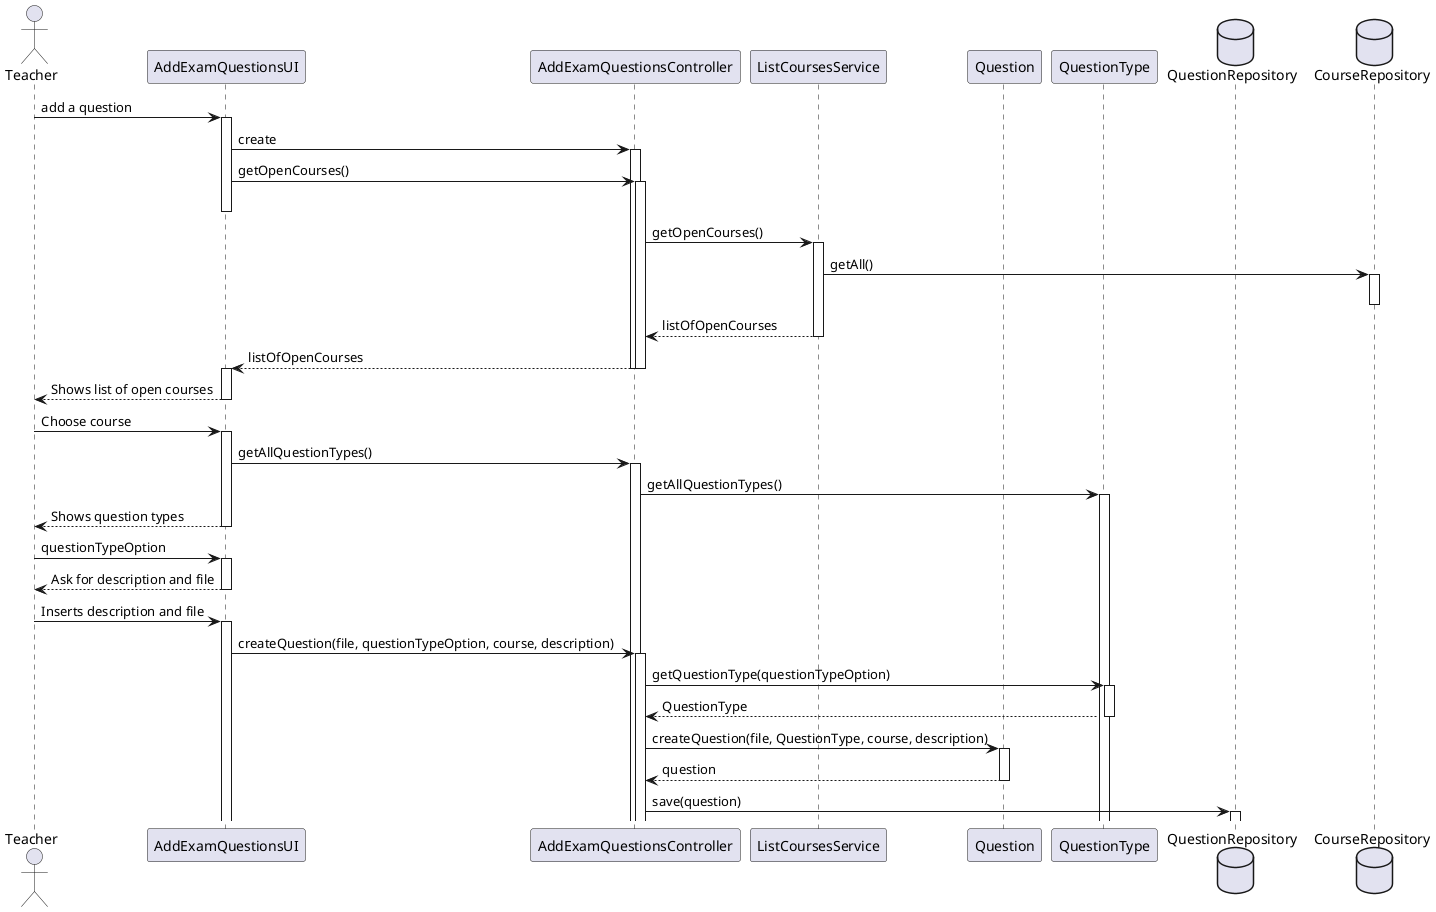@startuml

autoactivate on

actor Teacher as T
participant "AddExamQuestionsUI" as UI
participant "AddExamQuestionsController" as QC
participant "ListCoursesService" as S
participant "Question" as Q
participant "QuestionType" as QT
database "QuestionRepository" as QR
database "CourseRepository" as CR


T -> UI: add a question
UI -> QC: create
UI->QC:getOpenCourses()
deactivate UI
QC->S:getOpenCourses()
S->CR:getAll()
deactivate CR
S-->QC:listOfOpenCourses

QC-->UI:listOfOpenCourses
deactivate QC
activate UI
UI-->T: Shows list of open courses
T->UI: Choose course
UI->QC:getAllQuestionTypes()
QC->QT:getAllQuestionTypes()
UI-->T:Shows question types
T->UI: questionTypeOption
UI-->T: Ask for description and file
T->UI: Inserts description and file

UI->QC: createQuestion(file, questionTypeOption, course, description)
QC->QT:getQuestionType(questionTypeOption)
QT-->QC:QuestionType
QC->Q: createQuestion(file, QuestionType, course, description)
Q-->QC: question
QC->QR:save(question)

@enduml
